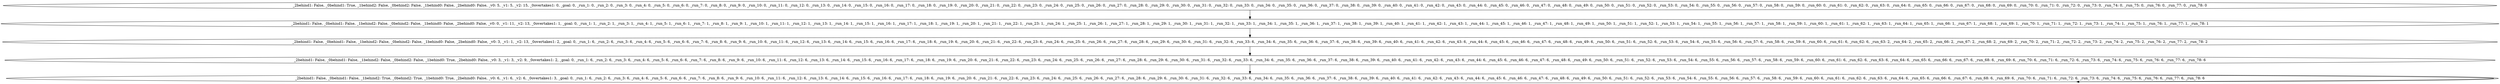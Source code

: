 digraph  {
0 [_0behind1=True, _0behind2=False, _0overtakes1=0, _1behind0=False, _1behind2=False, _2behind0=False, _2behind1=False, _goal=0, _run_1=0, _run_10=0, _run_11=0, _run_12=0, _run_13=0, _run_14=0, _run_15=0, _run_16=0, _run_17=0, _run_18=0, _run_19=0, _run_2=0, _run_20=0, _run_21=0, _run_22=0, _run_23=0, _run_24=0, _run_25=0, _run_26=0, _run_27=0, _run_28=0, _run_29=0, _run_3=0, _run_30=0, _run_31=0, _run_32=0, _run_33=0, _run_34=0, _run_35=0, _run_36=0, _run_37=0, _run_38=0, _run_39=0, _run_4=0, _run_40=0, _run_41=0, _run_42=0, _run_43=0, _run_44=0, _run_45=0, _run_46=0, _run_47=0, _run_48=0, _run_49=0, _run_5=0, _run_50=0, _run_51=0, _run_52=0, _run_53=0, _run_54=0, _run_55=0, _run_56=0, _run_57=0, _run_58=0, _run_59=0, _run_6=0, _run_60=0, _run_61=0, _run_62=0, _run_63=0, _run_64=0, _run_65=0, _run_66=0, _run_67=0, _run_68=0, _run_69=0, _run_7=0, _run_70=0, _run_71=0, _run_72=0, _run_73=0, _run_74=0, _run_75=0, _run_76=0, _run_77=0, _run_78=0, _run_8=0, _run_9=0, _v0=5, _v1=5, _v2=15, label="_2behind1: False, _0behind1: True, _1behind2: False, _0behind2: False, _1behind0: False, _2behind0: False, _v0: 5, _v1: 5, _v2: 15, _0overtakes1: 0, _goal: 0, _run_1: 0, _run_2: 0, _run_3: 0, _run_4: 0, _run_5: 0, _run_6: 0, _run_7: 0, _run_8: 0, _run_9: 0, _run_10: 0, _run_11: 0, _run_12: 0, _run_13: 0, _run_14: 0, _run_15: 0, _run_16: 0, _run_17: 0, _run_18: 0, _run_19: 0, _run_20: 0, _run_21: 0, _run_22: 0, _run_23: 0, _run_24: 0, _run_25: 0, _run_26: 0, _run_27: 0, _run_28: 0, _run_29: 0, _run_30: 0, _run_31: 0, _run_32: 0, _run_33: 0, _run_34: 0, _run_35: 0, _run_36: 0, _run_37: 0, _run_38: 0, _run_39: 0, _run_40: 0, _run_41: 0, _run_42: 0, _run_43: 0, _run_44: 0, _run_45: 0, _run_46: 0, _run_47: 0, _run_48: 0, _run_49: 0, _run_50: 0, _run_51: 0, _run_52: 0, _run_53: 0, _run_54: 0, _run_55: 0, _run_56: 0, _run_57: 0, _run_58: 0, _run_59: 0, _run_60: 0, _run_61: 0, _run_62: 0, _run_63: 0, _run_64: 0, _run_65: 0, _run_66: 0, _run_67: 0, _run_68: 0, _run_69: 0, _run_70: 0, _run_71: 0, _run_72: 0, _run_73: 0, _run_74: 0, _run_75: 0, _run_76: 0, _run_77: 0, _run_78: 0"];
1 [_0behind1=False, _0behind2=False, _0overtakes1=1, _1behind0=False, _1behind2=False, _2behind0=False, _2behind1=False, _goal=0, _run_1=1, _run_10=1, _run_11=1, _run_12=1, _run_13=1, _run_14=1, _run_15=1, _run_16=1, _run_17=1, _run_18=1, _run_19=1, _run_2=1, _run_20=1, _run_21=1, _run_22=1, _run_23=1, _run_24=1, _run_25=1, _run_26=1, _run_27=1, _run_28=1, _run_29=1, _run_3=1, _run_30=1, _run_31=1, _run_32=1, _run_33=1, _run_34=1, _run_35=1, _run_36=1, _run_37=1, _run_38=1, _run_39=1, _run_4=1, _run_40=1, _run_41=1, _run_42=1, _run_43=1, _run_44=1, _run_45=1, _run_46=1, _run_47=1, _run_48=1, _run_49=1, _run_5=1, _run_50=1, _run_51=1, _run_52=1, _run_53=1, _run_54=1, _run_55=1, _run_56=1, _run_57=1, _run_58=1, _run_59=1, _run_6=1, _run_60=1, _run_61=1, _run_62=1, _run_63=1, _run_64=1, _run_65=1, _run_66=1, _run_67=1, _run_68=1, _run_69=1, _run_7=1, _run_70=1, _run_71=1, _run_72=1, _run_73=1, _run_74=1, _run_75=1, _run_76=1, _run_77=1, _run_78=1, _run_8=1, _run_9=1, _v0=0, _v1=11, _v2=13, label="_2behind1: False, _0behind1: False, _1behind2: False, _0behind2: False, _1behind0: False, _2behind0: False, _v0: 0, _v1: 11, _v2: 13, _0overtakes1: 1, _goal: 0, _run_1: 1, _run_2: 1, _run_3: 1, _run_4: 1, _run_5: 1, _run_6: 1, _run_7: 1, _run_8: 1, _run_9: 1, _run_10: 1, _run_11: 1, _run_12: 1, _run_13: 1, _run_14: 1, _run_15: 1, _run_16: 1, _run_17: 1, _run_18: 1, _run_19: 1, _run_20: 1, _run_21: 1, _run_22: 1, _run_23: 1, _run_24: 1, _run_25: 1, _run_26: 1, _run_27: 1, _run_28: 1, _run_29: 1, _run_30: 1, _run_31: 1, _run_32: 1, _run_33: 1, _run_34: 1, _run_35: 1, _run_36: 1, _run_37: 1, _run_38: 1, _run_39: 1, _run_40: 1, _run_41: 1, _run_42: 1, _run_43: 1, _run_44: 1, _run_45: 1, _run_46: 1, _run_47: 1, _run_48: 1, _run_49: 1, _run_50: 1, _run_51: 1, _run_52: 1, _run_53: 1, _run_54: 1, _run_55: 1, _run_56: 1, _run_57: 1, _run_58: 1, _run_59: 1, _run_60: 1, _run_61: 1, _run_62: 1, _run_63: 1, _run_64: 1, _run_65: 1, _run_66: 1, _run_67: 1, _run_68: 1, _run_69: 1, _run_70: 1, _run_71: 1, _run_72: 1, _run_73: 1, _run_74: 1, _run_75: 1, _run_76: 1, _run_77: 1, _run_78: 1"];
2 [_0behind1=False, _0behind2=False, _0overtakes1=2, _1behind0=False, _1behind2=False, _2behind0=False, _2behind1=False, _goal=0, _run_1=6, _run_10=6, _run_11=6, _run_12=6, _run_13=6, _run_14=6, _run_15=6, _run_16=6, _run_17=6, _run_18=6, _run_19=6, _run_2=6, _run_20=6, _run_21=6, _run_22=6, _run_23=6, _run_24=6, _run_25=6, _run_26=6, _run_27=6, _run_28=6, _run_29=6, _run_3=6, _run_30=6, _run_31=6, _run_32=6, _run_33=6, _run_34=6, _run_35=6, _run_36=6, _run_37=6, _run_38=6, _run_39=6, _run_4=6, _run_40=6, _run_41=6, _run_42=6, _run_43=6, _run_44=6, _run_45=6, _run_46=6, _run_47=6, _run_48=6, _run_49=6, _run_5=6, _run_50=6, _run_51=6, _run_52=6, _run_53=6, _run_54=6, _run_55=6, _run_56=6, _run_57=6, _run_58=6, _run_59=6, _run_6=6, _run_60=6, _run_61=6, _run_62=6, _run_63=2, _run_64=2, _run_65=2, _run_66=2, _run_67=2, _run_68=2, _run_69=2, _run_7=6, _run_70=2, _run_71=2, _run_72=2, _run_73=2, _run_74=2, _run_75=2, _run_76=2, _run_77=2, _run_78=2, _run_8=6, _run_9=6, _v0=3, _v1=1, _v2=13, label="_2behind1: False, _0behind1: False, _1behind2: False, _0behind2: False, _1behind0: False, _2behind0: False, _v0: 3, _v1: 1, _v2: 13, _0overtakes1: 2, _goal: 0, _run_1: 6, _run_2: 6, _run_3: 6, _run_4: 6, _run_5: 6, _run_6: 6, _run_7: 6, _run_8: 6, _run_9: 6, _run_10: 6, _run_11: 6, _run_12: 6, _run_13: 6, _run_14: 6, _run_15: 6, _run_16: 6, _run_17: 6, _run_18: 6, _run_19: 6, _run_20: 6, _run_21: 6, _run_22: 6, _run_23: 6, _run_24: 6, _run_25: 6, _run_26: 6, _run_27: 6, _run_28: 6, _run_29: 6, _run_30: 6, _run_31: 6, _run_32: 6, _run_33: 6, _run_34: 6, _run_35: 6, _run_36: 6, _run_37: 6, _run_38: 6, _run_39: 6, _run_40: 6, _run_41: 6, _run_42: 6, _run_43: 6, _run_44: 6, _run_45: 6, _run_46: 6, _run_47: 6, _run_48: 6, _run_49: 6, _run_50: 6, _run_51: 6, _run_52: 6, _run_53: 6, _run_54: 6, _run_55: 6, _run_56: 6, _run_57: 6, _run_58: 6, _run_59: 6, _run_60: 6, _run_61: 6, _run_62: 6, _run_63: 2, _run_64: 2, _run_65: 2, _run_66: 2, _run_67: 2, _run_68: 2, _run_69: 2, _run_70: 2, _run_71: 2, _run_72: 2, _run_73: 2, _run_74: 2, _run_75: 2, _run_76: 2, _run_77: 2, _run_78: 2"];
3 [_0behind1=False, _0behind2=False, _0overtakes1=2, _1behind0=True, _1behind2=False, _2behind0=False, _2behind1=False, _goal=0, _run_1=6, _run_10=6, _run_11=6, _run_12=6, _run_13=6, _run_14=6, _run_15=6, _run_16=6, _run_17=6, _run_18=6, _run_19=6, _run_2=6, _run_20=6, _run_21=6, _run_22=6, _run_23=6, _run_24=6, _run_25=6, _run_26=6, _run_27=6, _run_28=6, _run_29=6, _run_3=6, _run_30=6, _run_31=6, _run_32=6, _run_33=6, _run_34=6, _run_35=6, _run_36=6, _run_37=6, _run_38=6, _run_39=6, _run_4=6, _run_40=6, _run_41=6, _run_42=6, _run_43=6, _run_44=6, _run_45=6, _run_46=6, _run_47=6, _run_48=6, _run_49=6, _run_5=6, _run_50=6, _run_51=6, _run_52=6, _run_53=6, _run_54=6, _run_55=6, _run_56=6, _run_57=6, _run_58=6, _run_59=6, _run_6=6, _run_60=6, _run_61=6, _run_62=6, _run_63=6, _run_64=6, _run_65=6, _run_66=6, _run_67=6, _run_68=6, _run_69=6, _run_7=6, _run_70=6, _run_71=6, _run_72=6, _run_73=6, _run_74=6, _run_75=6, _run_76=6, _run_77=6, _run_78=6, _run_8=6, _run_9=6, _v0=3, _v1=3, _v2=9, label="_2behind1: False, _0behind1: False, _1behind2: False, _0behind2: False, _1behind0: True, _2behind0: False, _v0: 3, _v1: 3, _v2: 9, _0overtakes1: 2, _goal: 0, _run_1: 6, _run_2: 6, _run_3: 6, _run_4: 6, _run_5: 6, _run_6: 6, _run_7: 6, _run_8: 6, _run_9: 6, _run_10: 6, _run_11: 6, _run_12: 6, _run_13: 6, _run_14: 6, _run_15: 6, _run_16: 6, _run_17: 6, _run_18: 6, _run_19: 6, _run_20: 6, _run_21: 6, _run_22: 6, _run_23: 6, _run_24: 6, _run_25: 6, _run_26: 6, _run_27: 6, _run_28: 6, _run_29: 6, _run_30: 6, _run_31: 6, _run_32: 6, _run_33: 6, _run_34: 6, _run_35: 6, _run_36: 6, _run_37: 6, _run_38: 6, _run_39: 6, _run_40: 6, _run_41: 6, _run_42: 6, _run_43: 6, _run_44: 6, _run_45: 6, _run_46: 6, _run_47: 6, _run_48: 6, _run_49: 6, _run_50: 6, _run_51: 6, _run_52: 6, _run_53: 6, _run_54: 6, _run_55: 6, _run_56: 6, _run_57: 6, _run_58: 6, _run_59: 6, _run_60: 6, _run_61: 6, _run_62: 6, _run_63: 6, _run_64: 6, _run_65: 6, _run_66: 6, _run_67: 6, _run_68: 6, _run_69: 6, _run_70: 6, _run_71: 6, _run_72: 6, _run_73: 6, _run_74: 6, _run_75: 6, _run_76: 6, _run_77: 6, _run_78: 6"];
4 [_0behind1=False, _0behind2=True, _0overtakes1=3, _1behind0=True, _1behind2=True, _2behind0=False, _2behind1=False, _goal=0, _run_1=6, _run_10=6, _run_11=6, _run_12=6, _run_13=6, _run_14=6, _run_15=6, _run_16=6, _run_17=6, _run_18=6, _run_19=6, _run_2=6, _run_20=6, _run_21=6, _run_22=6, _run_23=6, _run_24=6, _run_25=6, _run_26=6, _run_27=6, _run_28=6, _run_29=6, _run_3=6, _run_30=6, _run_31=6, _run_32=6, _run_33=6, _run_34=6, _run_35=6, _run_36=6, _run_37=6, _run_38=6, _run_39=6, _run_4=6, _run_40=6, _run_41=6, _run_42=6, _run_43=6, _run_44=6, _run_45=6, _run_46=6, _run_47=6, _run_48=6, _run_49=6, _run_5=6, _run_50=6, _run_51=6, _run_52=6, _run_53=6, _run_54=6, _run_55=6, _run_56=6, _run_57=6, _run_58=6, _run_59=6, _run_6=6, _run_60=6, _run_61=6, _run_62=6, _run_63=6, _run_64=6, _run_65=6, _run_66=6, _run_67=6, _run_68=6, _run_69=6, _run_7=6, _run_70=6, _run_71=6, _run_72=6, _run_73=6, _run_74=6, _run_75=6, _run_76=6, _run_77=6, _run_78=6, _run_8=6, _run_9=6, _v0=6, _v1=6, _v2=6, label="_2behind1: False, _0behind1: False, _1behind2: True, _0behind2: True, _1behind0: True, _2behind0: False, _v0: 6, _v1: 6, _v2: 6, _0overtakes1: 3, _goal: 0, _run_1: 6, _run_2: 6, _run_3: 6, _run_4: 6, _run_5: 6, _run_6: 6, _run_7: 6, _run_8: 6, _run_9: 6, _run_10: 6, _run_11: 6, _run_12: 6, _run_13: 6, _run_14: 6, _run_15: 6, _run_16: 6, _run_17: 6, _run_18: 6, _run_19: 6, _run_20: 6, _run_21: 6, _run_22: 6, _run_23: 6, _run_24: 6, _run_25: 6, _run_26: 6, _run_27: 6, _run_28: 6, _run_29: 6, _run_30: 6, _run_31: 6, _run_32: 6, _run_33: 6, _run_34: 6, _run_35: 6, _run_36: 6, _run_37: 6, _run_38: 6, _run_39: 6, _run_40: 6, _run_41: 6, _run_42: 6, _run_43: 6, _run_44: 6, _run_45: 6, _run_46: 6, _run_47: 6, _run_48: 6, _run_49: 6, _run_50: 6, _run_51: 6, _run_52: 6, _run_53: 6, _run_54: 6, _run_55: 6, _run_56: 6, _run_57: 6, _run_58: 6, _run_59: 6, _run_60: 6, _run_61: 6, _run_62: 6, _run_63: 6, _run_64: 6, _run_65: 6, _run_66: 6, _run_67: 6, _run_68: 6, _run_69: 6, _run_70: 6, _run_71: 6, _run_72: 6, _run_73: 6, _run_74: 6, _run_75: 6, _run_76: 6, _run_77: 6, _run_78: 6"];
0 -> 1;
1 -> 2;
2 -> 3;
3 -> 4;
4 -> 4;
node [label="shape: box", shape=box];
}
